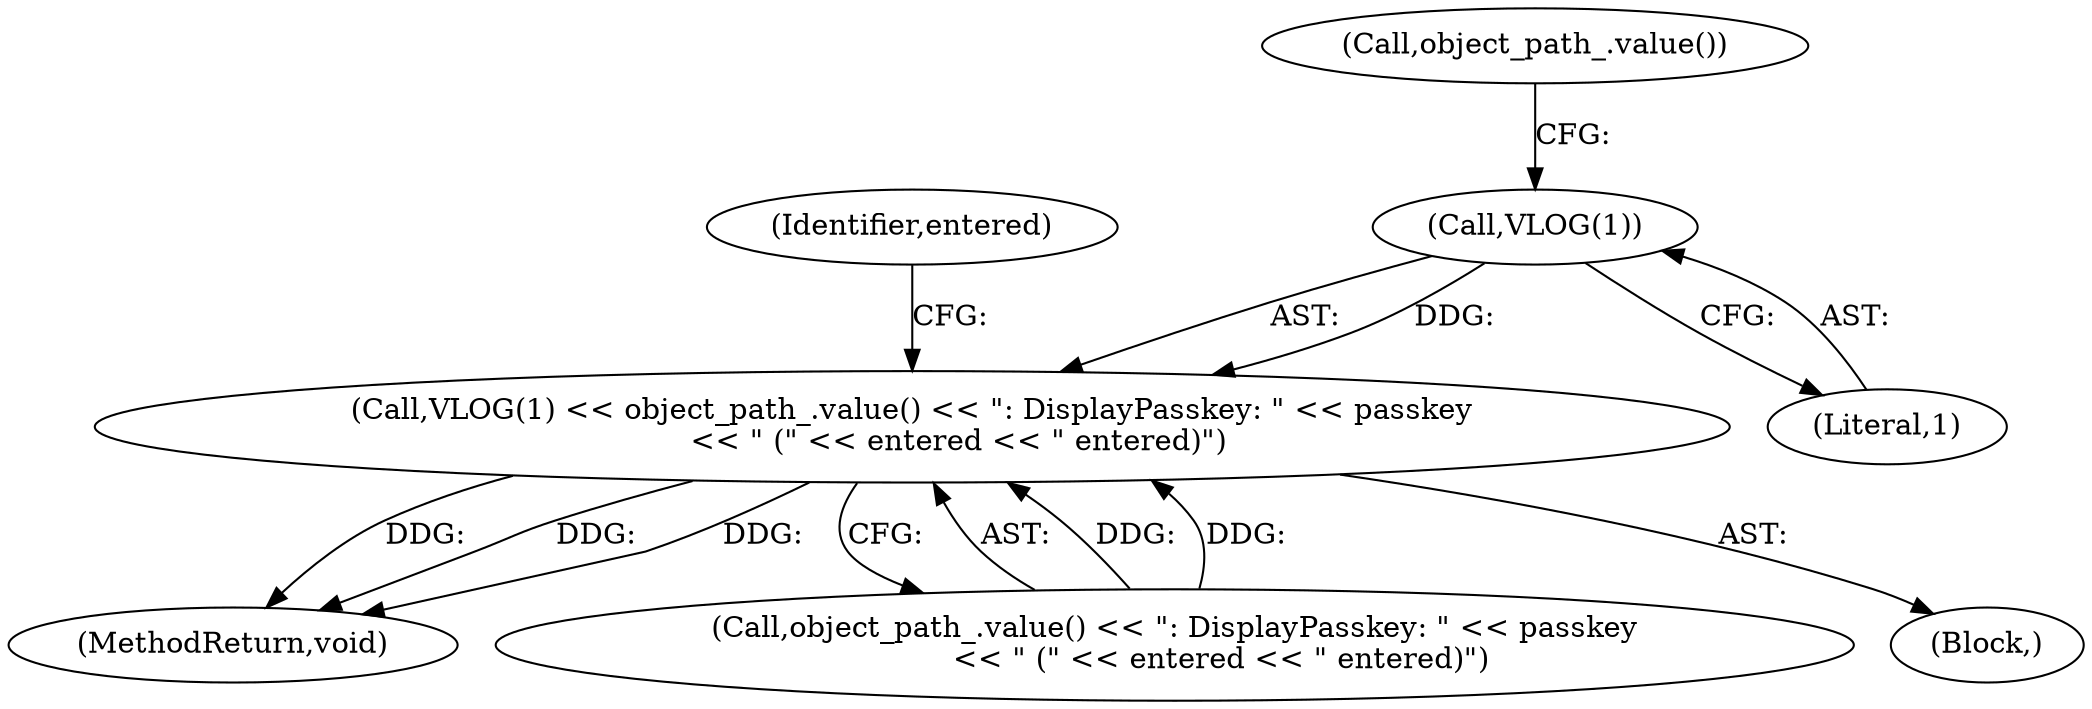 digraph "1_Chrome_d358f57009b85fb7440208afa5ba87636b491889_8@del" {
"1000112" [label="(Call,VLOG(1))"];
"1000111" [label="(Call,VLOG(1) << object_path_.value() << \": DisplayPasskey: \" << passkey\n          << \" (\" << entered << \" entered)\")"];
"1000115" [label="(Call,object_path_.value())"];
"1000111" [label="(Call,VLOG(1) << object_path_.value() << \": DisplayPasskey: \" << passkey\n          << \" (\" << entered << \" entered)\")"];
"1000127" [label="(Identifier,entered)"];
"1000114" [label="(Call,object_path_.value() << \": DisplayPasskey: \" << passkey\n          << \" (\" << entered << \" entered)\")"];
"1000148" [label="(MethodReturn,void)"];
"1000104" [label="(Block,)"];
"1000113" [label="(Literal,1)"];
"1000112" [label="(Call,VLOG(1))"];
"1000112" -> "1000111"  [label="AST: "];
"1000112" -> "1000113"  [label="CFG: "];
"1000113" -> "1000112"  [label="AST: "];
"1000115" -> "1000112"  [label="CFG: "];
"1000112" -> "1000111"  [label="DDG: "];
"1000111" -> "1000104"  [label="AST: "];
"1000111" -> "1000114"  [label="CFG: "];
"1000114" -> "1000111"  [label="AST: "];
"1000127" -> "1000111"  [label="CFG: "];
"1000111" -> "1000148"  [label="DDG: "];
"1000111" -> "1000148"  [label="DDG: "];
"1000111" -> "1000148"  [label="DDG: "];
"1000114" -> "1000111"  [label="DDG: "];
"1000114" -> "1000111"  [label="DDG: "];
}
